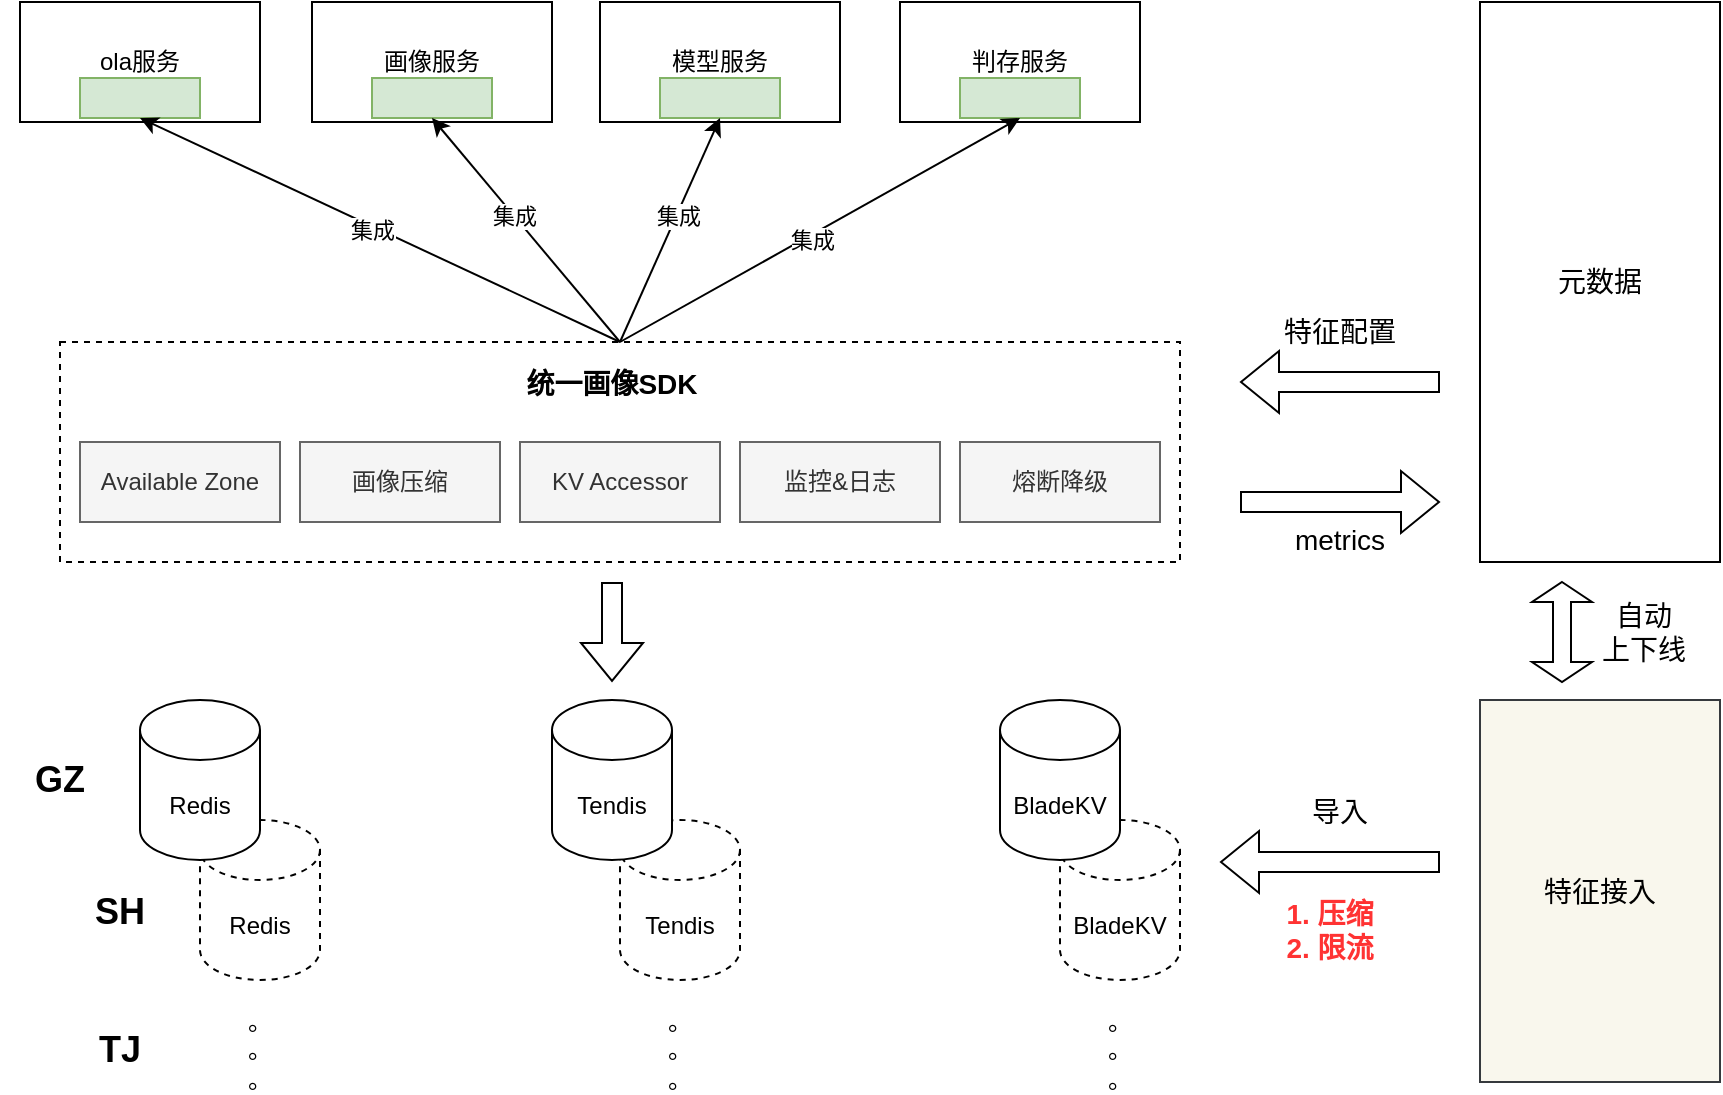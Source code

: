 <mxfile version="18.1.3" type="github">
  <diagram id="qFqO_Zj_qXNCahRx5LU8" name="Page-1">
    <mxGraphModel dx="1249" dy="809" grid="1" gridSize="10" guides="1" tooltips="1" connect="1" arrows="1" fold="1" page="1" pageScale="1" pageWidth="827" pageHeight="1169" math="0" shadow="0">
      <root>
        <mxCell id="0" />
        <mxCell id="1" parent="0" />
        <mxCell id="TAR0WF7nb0nxZd159NNX-28" value="BladeKV" style="shape=cylinder3;whiteSpace=wrap;html=1;boundedLbl=1;backgroundOutline=1;size=15;dashed=1;" parent="1" vertex="1">
          <mxGeometry x="540" y="539" width="60" height="80" as="geometry" />
        </mxCell>
        <mxCell id="TAR0WF7nb0nxZd159NNX-27" value="Tendis" style="shape=cylinder3;whiteSpace=wrap;html=1;boundedLbl=1;backgroundOutline=1;size=15;dashed=1;" parent="1" vertex="1">
          <mxGeometry x="320" y="539" width="60" height="80" as="geometry" />
        </mxCell>
        <mxCell id="TAR0WF7nb0nxZd159NNX-26" value="Redis" style="shape=cylinder3;whiteSpace=wrap;html=1;boundedLbl=1;backgroundOutline=1;size=15;dashed=1;" parent="1" vertex="1">
          <mxGeometry x="110" y="539" width="60" height="80" as="geometry" />
        </mxCell>
        <mxCell id="TAR0WF7nb0nxZd159NNX-1" value="" style="rounded=0;whiteSpace=wrap;html=1;dashed=1;" parent="1" vertex="1">
          <mxGeometry x="40" y="300" width="560" height="110" as="geometry" />
        </mxCell>
        <mxCell id="TAR0WF7nb0nxZd159NNX-2" value="ola服务" style="rounded=0;whiteSpace=wrap;html=1;" parent="1" vertex="1">
          <mxGeometry x="20" y="130" width="120" height="60" as="geometry" />
        </mxCell>
        <mxCell id="TAR0WF7nb0nxZd159NNX-3" value="画像服务" style="rounded=0;whiteSpace=wrap;html=1;" parent="1" vertex="1">
          <mxGeometry x="166" y="130" width="120" height="60" as="geometry" />
        </mxCell>
        <mxCell id="TAR0WF7nb0nxZd159NNX-4" value="模型服务" style="rounded=0;whiteSpace=wrap;html=1;" parent="1" vertex="1">
          <mxGeometry x="310" y="130" width="120" height="60" as="geometry" />
        </mxCell>
        <mxCell id="TAR0WF7nb0nxZd159NNX-5" value="判存服务" style="rounded=0;whiteSpace=wrap;html=1;" parent="1" vertex="1">
          <mxGeometry x="460" y="130" width="120" height="60" as="geometry" />
        </mxCell>
        <mxCell id="TAR0WF7nb0nxZd159NNX-6" value="" style="rounded=0;whiteSpace=wrap;html=1;fillColor=#d5e8d4;strokeColor=#82b366;" parent="1" vertex="1">
          <mxGeometry x="50" y="168" width="60" height="20" as="geometry" />
        </mxCell>
        <mxCell id="TAR0WF7nb0nxZd159NNX-7" value="" style="rounded=0;whiteSpace=wrap;html=1;fillColor=#d5e8d4;strokeColor=#82b366;" parent="1" vertex="1">
          <mxGeometry x="196" y="168" width="60" height="20" as="geometry" />
        </mxCell>
        <mxCell id="TAR0WF7nb0nxZd159NNX-8" value="" style="rounded=0;whiteSpace=wrap;html=1;fillColor=#d5e8d4;strokeColor=#82b366;" parent="1" vertex="1">
          <mxGeometry x="340" y="168" width="60" height="20" as="geometry" />
        </mxCell>
        <mxCell id="TAR0WF7nb0nxZd159NNX-9" value="" style="rounded=0;whiteSpace=wrap;html=1;fillColor=#d5e8d4;strokeColor=#82b366;" parent="1" vertex="1">
          <mxGeometry x="490" y="168" width="60" height="20" as="geometry" />
        </mxCell>
        <mxCell id="TAR0WF7nb0nxZd159NNX-10" value="" style="endArrow=classic;html=1;rounded=0;entryX=0.5;entryY=1;entryDx=0;entryDy=0;exitX=0.5;exitY=0;exitDx=0;exitDy=0;" parent="1" source="TAR0WF7nb0nxZd159NNX-1" target="TAR0WF7nb0nxZd159NNX-6" edge="1">
          <mxGeometry width="50" height="50" relative="1" as="geometry">
            <mxPoint x="30" y="320" as="sourcePoint" />
            <mxPoint x="80" y="270" as="targetPoint" />
          </mxGeometry>
        </mxCell>
        <mxCell id="TAR0WF7nb0nxZd159NNX-14" value="集成" style="edgeLabel;html=1;align=center;verticalAlign=middle;resizable=0;points=[];" parent="TAR0WF7nb0nxZd159NNX-10" vertex="1" connectable="0">
          <mxGeometry x="0.026" y="3" relative="1" as="geometry">
            <mxPoint y="-1" as="offset" />
          </mxGeometry>
        </mxCell>
        <mxCell id="TAR0WF7nb0nxZd159NNX-11" value="" style="endArrow=classic;html=1;rounded=0;entryX=0.5;entryY=1;entryDx=0;entryDy=0;exitX=0.5;exitY=0;exitDx=0;exitDy=0;" parent="1" source="TAR0WF7nb0nxZd159NNX-1" target="TAR0WF7nb0nxZd159NNX-7" edge="1">
          <mxGeometry width="50" height="50" relative="1" as="geometry">
            <mxPoint x="310" y="300" as="sourcePoint" />
            <mxPoint x="90" y="198" as="targetPoint" />
          </mxGeometry>
        </mxCell>
        <mxCell id="TAR0WF7nb0nxZd159NNX-15" value="集成" style="edgeLabel;html=1;align=center;verticalAlign=middle;resizable=0;points=[];" parent="TAR0WF7nb0nxZd159NNX-11" vertex="1" connectable="0">
          <mxGeometry x="0.122" relative="1" as="geometry">
            <mxPoint x="-1" as="offset" />
          </mxGeometry>
        </mxCell>
        <mxCell id="TAR0WF7nb0nxZd159NNX-12" value="" style="endArrow=classic;html=1;rounded=0;entryX=0.5;entryY=1;entryDx=0;entryDy=0;exitX=0.5;exitY=0;exitDx=0;exitDy=0;" parent="1" source="TAR0WF7nb0nxZd159NNX-1" target="TAR0WF7nb0nxZd159NNX-8" edge="1">
          <mxGeometry width="50" height="50" relative="1" as="geometry">
            <mxPoint x="320" y="310" as="sourcePoint" />
            <mxPoint x="100" y="208" as="targetPoint" />
          </mxGeometry>
        </mxCell>
        <mxCell id="TAR0WF7nb0nxZd159NNX-16" value="集成" style="edgeLabel;html=1;align=center;verticalAlign=middle;resizable=0;points=[];" parent="TAR0WF7nb0nxZd159NNX-12" vertex="1" connectable="0">
          <mxGeometry x="0.124" y="-1" relative="1" as="geometry">
            <mxPoint y="-1" as="offset" />
          </mxGeometry>
        </mxCell>
        <mxCell id="TAR0WF7nb0nxZd159NNX-13" value="" style="endArrow=classic;html=1;rounded=0;entryX=0.5;entryY=1;entryDx=0;entryDy=0;exitX=0.5;exitY=0;exitDx=0;exitDy=0;" parent="1" source="TAR0WF7nb0nxZd159NNX-1" target="TAR0WF7nb0nxZd159NNX-9" edge="1">
          <mxGeometry width="50" height="50" relative="1" as="geometry">
            <mxPoint x="330" y="320" as="sourcePoint" />
            <mxPoint x="110" y="218" as="targetPoint" />
          </mxGeometry>
        </mxCell>
        <mxCell id="TAR0WF7nb0nxZd159NNX-17" value="集成" style="edgeLabel;html=1;align=center;verticalAlign=middle;resizable=0;points=[];" parent="TAR0WF7nb0nxZd159NNX-13" vertex="1" connectable="0">
          <mxGeometry x="-0.047" y="-2" relative="1" as="geometry">
            <mxPoint as="offset" />
          </mxGeometry>
        </mxCell>
        <mxCell id="TAR0WF7nb0nxZd159NNX-22" value="Redis" style="shape=cylinder3;whiteSpace=wrap;html=1;boundedLbl=1;backgroundOutline=1;size=15;" parent="1" vertex="1">
          <mxGeometry x="80" y="479" width="60" height="80" as="geometry" />
        </mxCell>
        <mxCell id="TAR0WF7nb0nxZd159NNX-23" value="Tendis" style="shape=cylinder3;whiteSpace=wrap;html=1;boundedLbl=1;backgroundOutline=1;size=15;" parent="1" vertex="1">
          <mxGeometry x="286" y="479" width="60" height="80" as="geometry" />
        </mxCell>
        <mxCell id="TAR0WF7nb0nxZd159NNX-24" value="BladeKV" style="shape=cylinder3;whiteSpace=wrap;html=1;boundedLbl=1;backgroundOutline=1;size=15;" parent="1" vertex="1">
          <mxGeometry x="510" y="479" width="60" height="80" as="geometry" />
        </mxCell>
        <mxCell id="TAR0WF7nb0nxZd159NNX-25" value="" style="shape=flexArrow;endArrow=classic;html=1;rounded=0;" parent="1" edge="1">
          <mxGeometry width="50" height="50" relative="1" as="geometry">
            <mxPoint x="316" y="420" as="sourcePoint" />
            <mxPoint x="316" y="470" as="targetPoint" />
          </mxGeometry>
        </mxCell>
        <mxCell id="TAR0WF7nb0nxZd159NNX-29" value="&lt;font style=&quot;font-size: 18px&quot;&gt;&lt;b&gt;GZ&lt;/b&gt;&lt;/font&gt;" style="text;html=1;strokeColor=none;fillColor=none;align=center;verticalAlign=middle;whiteSpace=wrap;rounded=0;dashed=1;" parent="1" vertex="1">
          <mxGeometry x="10" y="504" width="60" height="30" as="geometry" />
        </mxCell>
        <mxCell id="TAR0WF7nb0nxZd159NNX-30" value="&lt;b&gt;&lt;font style=&quot;font-size: 18px&quot;&gt;SH&lt;/font&gt;&lt;/b&gt;" style="text;html=1;strokeColor=none;fillColor=none;align=center;verticalAlign=middle;whiteSpace=wrap;rounded=0;dashed=1;" parent="1" vertex="1">
          <mxGeometry x="40" y="569.5" width="60" height="30" as="geometry" />
        </mxCell>
        <mxCell id="TAR0WF7nb0nxZd159NNX-31" value="。&lt;br&gt;。&lt;br&gt;。" style="text;html=1;strokeColor=none;fillColor=none;align=center;verticalAlign=middle;whiteSpace=wrap;rounded=0;dashed=1;" parent="1" vertex="1">
          <mxGeometry x="110" y="639" width="60" height="30" as="geometry" />
        </mxCell>
        <mxCell id="TAR0WF7nb0nxZd159NNX-32" value="。&lt;br&gt;。&lt;br&gt;。" style="text;html=1;strokeColor=none;fillColor=none;align=center;verticalAlign=middle;whiteSpace=wrap;rounded=0;dashed=1;" parent="1" vertex="1">
          <mxGeometry x="320" y="639" width="60" height="30" as="geometry" />
        </mxCell>
        <mxCell id="TAR0WF7nb0nxZd159NNX-33" value="。&lt;br&gt;。&lt;br&gt;。" style="text;html=1;strokeColor=none;fillColor=none;align=center;verticalAlign=middle;whiteSpace=wrap;rounded=0;dashed=1;" parent="1" vertex="1">
          <mxGeometry x="540" y="639" width="60" height="30" as="geometry" />
        </mxCell>
        <mxCell id="TAR0WF7nb0nxZd159NNX-34" value="&lt;span style=&quot;font-size: 14px&quot;&gt;&lt;b&gt;统一画像SDK&lt;/b&gt;&lt;/span&gt;" style="text;html=1;strokeColor=none;fillColor=none;align=center;verticalAlign=middle;whiteSpace=wrap;rounded=0;dashed=1;fontSize=18;" parent="1" vertex="1">
          <mxGeometry x="141" y="300" width="350" height="40" as="geometry" />
        </mxCell>
        <mxCell id="TAR0WF7nb0nxZd159NNX-35" value="&lt;b&gt;&lt;font style=&quot;font-size: 18px&quot;&gt;TJ&lt;/font&gt;&lt;/b&gt;" style="text;html=1;strokeColor=none;fillColor=none;align=center;verticalAlign=middle;whiteSpace=wrap;rounded=0;dashed=1;" parent="1" vertex="1">
          <mxGeometry x="40" y="639" width="60" height="30" as="geometry" />
        </mxCell>
        <mxCell id="TAR0WF7nb0nxZd159NNX-36" value="元数据" style="rounded=0;whiteSpace=wrap;html=1;fontSize=14;" parent="1" vertex="1">
          <mxGeometry x="750" y="130" width="120" height="280" as="geometry" />
        </mxCell>
        <mxCell id="TAR0WF7nb0nxZd159NNX-37" value="" style="shape=flexArrow;endArrow=classic;html=1;rounded=0;fontSize=14;" parent="1" edge="1">
          <mxGeometry width="50" height="50" relative="1" as="geometry">
            <mxPoint x="730" y="320" as="sourcePoint" />
            <mxPoint x="630" y="320" as="targetPoint" />
          </mxGeometry>
        </mxCell>
        <mxCell id="TAR0WF7nb0nxZd159NNX-38" value="特征配置" style="text;html=1;strokeColor=none;fillColor=none;align=center;verticalAlign=middle;whiteSpace=wrap;rounded=0;dashed=1;fontSize=14;" parent="1" vertex="1">
          <mxGeometry x="650" y="280" width="60" height="30" as="geometry" />
        </mxCell>
        <mxCell id="TAR0WF7nb0nxZd159NNX-39" value="" style="shape=flexArrow;endArrow=classic;html=1;rounded=0;fontSize=14;" parent="1" edge="1">
          <mxGeometry width="50" height="50" relative="1" as="geometry">
            <mxPoint x="630" y="380" as="sourcePoint" />
            <mxPoint x="730" y="380" as="targetPoint" />
          </mxGeometry>
        </mxCell>
        <mxCell id="TAR0WF7nb0nxZd159NNX-40" value="metrics" style="text;html=1;strokeColor=none;fillColor=none;align=center;verticalAlign=middle;whiteSpace=wrap;rounded=0;dashed=1;fontSize=14;" parent="1" vertex="1">
          <mxGeometry x="650" y="384" width="60" height="30" as="geometry" />
        </mxCell>
        <mxCell id="TAR0WF7nb0nxZd159NNX-41" value="特征接入" style="rounded=0;whiteSpace=wrap;html=1;fontSize=14;fillColor=#f9f7ed;strokeColor=#36393d;" parent="1" vertex="1">
          <mxGeometry x="750" y="479" width="120" height="191" as="geometry" />
        </mxCell>
        <mxCell id="TAR0WF7nb0nxZd159NNX-42" value="" style="shape=flexArrow;endArrow=classic;html=1;rounded=0;fontSize=14;" parent="1" edge="1">
          <mxGeometry width="50" height="50" relative="1" as="geometry">
            <mxPoint x="730" y="560" as="sourcePoint" />
            <mxPoint x="620" y="560" as="targetPoint" />
          </mxGeometry>
        </mxCell>
        <mxCell id="TAR0WF7nb0nxZd159NNX-43" style="edgeStyle=orthogonalEdgeStyle;rounded=0;orthogonalLoop=1;jettySize=auto;html=1;exitX=0.5;exitY=1;exitDx=0;exitDy=0;fontSize=14;" parent="1" source="TAR0WF7nb0nxZd159NNX-40" target="TAR0WF7nb0nxZd159NNX-40" edge="1">
          <mxGeometry relative="1" as="geometry" />
        </mxCell>
        <mxCell id="TAR0WF7nb0nxZd159NNX-45" value="导入" style="text;html=1;strokeColor=none;fillColor=none;align=center;verticalAlign=middle;whiteSpace=wrap;rounded=0;dashed=1;fontSize=14;" parent="1" vertex="1">
          <mxGeometry x="650" y="520" width="60" height="30" as="geometry" />
        </mxCell>
        <mxCell id="TAR0WF7nb0nxZd159NNX-46" value="&lt;font color=&quot;#ff3333&quot;&gt;&lt;b&gt;1. 压缩&lt;br&gt;2. 限流&lt;/b&gt;&lt;/font&gt;" style="text;html=1;strokeColor=none;fillColor=none;align=center;verticalAlign=middle;whiteSpace=wrap;rounded=0;dashed=1;fontSize=14;" parent="1" vertex="1">
          <mxGeometry x="630" y="569" width="90" height="50" as="geometry" />
        </mxCell>
        <mxCell id="TAR0WF7nb0nxZd159NNX-48" value="自动&lt;br&gt;上下线" style="text;html=1;strokeColor=none;fillColor=none;align=center;verticalAlign=middle;whiteSpace=wrap;rounded=0;dashed=1;fontSize=14;" parent="1" vertex="1">
          <mxGeometry x="802" y="430" width="60" height="30" as="geometry" />
        </mxCell>
        <mxCell id="TAR0WF7nb0nxZd159NNX-50" value="" style="group" parent="1" vertex="1" connectable="0">
          <mxGeometry x="50" y="350" width="540" height="40" as="geometry" />
        </mxCell>
        <mxCell id="TAR0WF7nb0nxZd159NNX-18" value="Available Zone" style="rounded=0;whiteSpace=wrap;html=1;fillColor=#f5f5f5;fontColor=#333333;strokeColor=#666666;flipH=1;flipV=1;" parent="TAR0WF7nb0nxZd159NNX-50" vertex="1">
          <mxGeometry width="100" height="40" as="geometry" />
        </mxCell>
        <mxCell id="TAR0WF7nb0nxZd159NNX-19" value="画像压缩" style="rounded=0;whiteSpace=wrap;html=1;fillColor=#f5f5f5;fontColor=#333333;strokeColor=#666666;flipH=1;flipV=1;" parent="TAR0WF7nb0nxZd159NNX-50" vertex="1">
          <mxGeometry x="110" width="100" height="40" as="geometry" />
        </mxCell>
        <mxCell id="TAR0WF7nb0nxZd159NNX-20" value="监控&amp;amp;日志" style="rounded=0;whiteSpace=wrap;html=1;fillColor=#f5f5f5;fontColor=#333333;strokeColor=#666666;flipH=1;flipV=1;" parent="TAR0WF7nb0nxZd159NNX-50" vertex="1">
          <mxGeometry x="330" width="100" height="40" as="geometry" />
        </mxCell>
        <mxCell id="TAR0WF7nb0nxZd159NNX-21" value="KV Accessor" style="rounded=0;whiteSpace=wrap;html=1;fillColor=#f5f5f5;fontColor=#333333;strokeColor=#666666;flipH=1;flipV=1;" parent="TAR0WF7nb0nxZd159NNX-50" vertex="1">
          <mxGeometry x="220" width="100" height="40" as="geometry" />
        </mxCell>
        <mxCell id="TAR0WF7nb0nxZd159NNX-49" value="熔断降级" style="rounded=0;whiteSpace=wrap;html=1;fillColor=#f5f5f5;fontColor=#333333;strokeColor=#666666;flipH=1;flipV=1;" parent="TAR0WF7nb0nxZd159NNX-50" vertex="1">
          <mxGeometry x="440" width="100" height="40" as="geometry" />
        </mxCell>
        <mxCell id="xEg6ykJRcn6cEfuTBC-p-1" value="" style="shape=doubleArrow;direction=south;whiteSpace=wrap;html=1;" parent="1" vertex="1">
          <mxGeometry x="776" y="420" width="30" height="50" as="geometry" />
        </mxCell>
      </root>
    </mxGraphModel>
  </diagram>
</mxfile>
